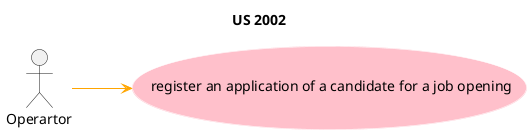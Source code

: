 @startuml
'https://plantuml.com/use-case-diagram

left to right direction
skinparam usecase {
BackgroundColor Pink
BorderColor DarkPink

ArrowColor Orange
ActorBorderColor lightBlue
ActorBackgroundColor Pink
}

title US 2002

actor "Operartor" as OP

OP --> ( register an application of a candidate for a job opening)
@enduml